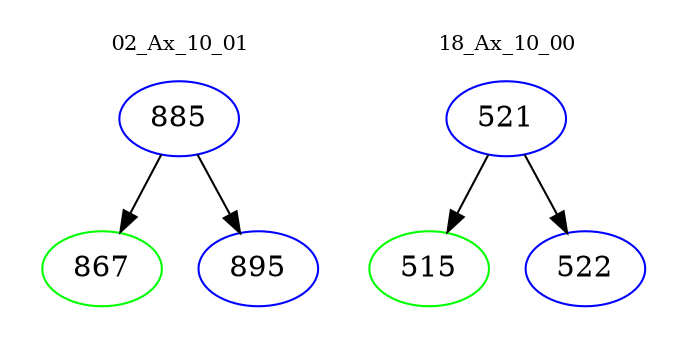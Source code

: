 digraph{
subgraph cluster_0 {
color = white
label = "02_Ax_10_01";
fontsize=10;
T0_885 [label="885", color="blue"]
T0_885 -> T0_867 [color="black"]
T0_867 [label="867", color="green"]
T0_885 -> T0_895 [color="black"]
T0_895 [label="895", color="blue"]
}
subgraph cluster_1 {
color = white
label = "18_Ax_10_00";
fontsize=10;
T1_521 [label="521", color="blue"]
T1_521 -> T1_515 [color="black"]
T1_515 [label="515", color="green"]
T1_521 -> T1_522 [color="black"]
T1_522 [label="522", color="blue"]
}
}
